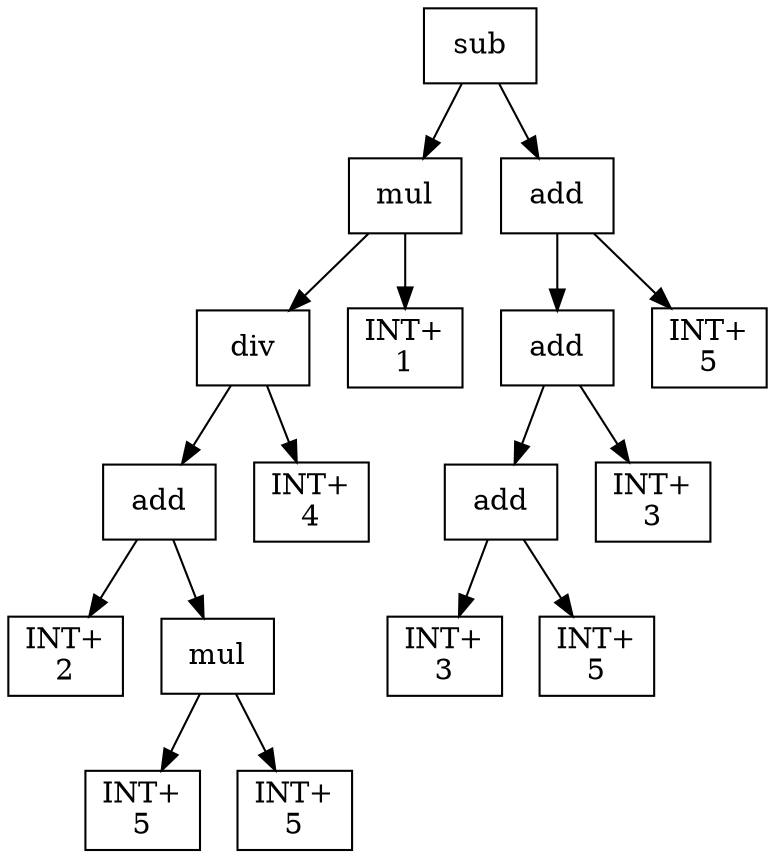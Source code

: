 digraph expr {
  node [shape=box];
  n1 [label="sub"];
  n2 [label="mul"];
  n3 [label="div"];
  n4 [label="add"];
  n5 [label="INT+\n2"];
  n6 [label="mul"];
  n7 [label="INT+\n5"];
  n8 [label="INT+\n5"];
  n6 -> n7;
  n6 -> n8;
  n4 -> n5;
  n4 -> n6;
  n9 [label="INT+\n4"];
  n3 -> n4;
  n3 -> n9;
  n10 [label="INT+\n1"];
  n2 -> n3;
  n2 -> n10;
  n11 [label="add"];
  n12 [label="add"];
  n13 [label="add"];
  n14 [label="INT+\n3"];
  n15 [label="INT+\n5"];
  n13 -> n14;
  n13 -> n15;
  n16 [label="INT+\n3"];
  n12 -> n13;
  n12 -> n16;
  n17 [label="INT+\n5"];
  n11 -> n12;
  n11 -> n17;
  n1 -> n2;
  n1 -> n11;
}